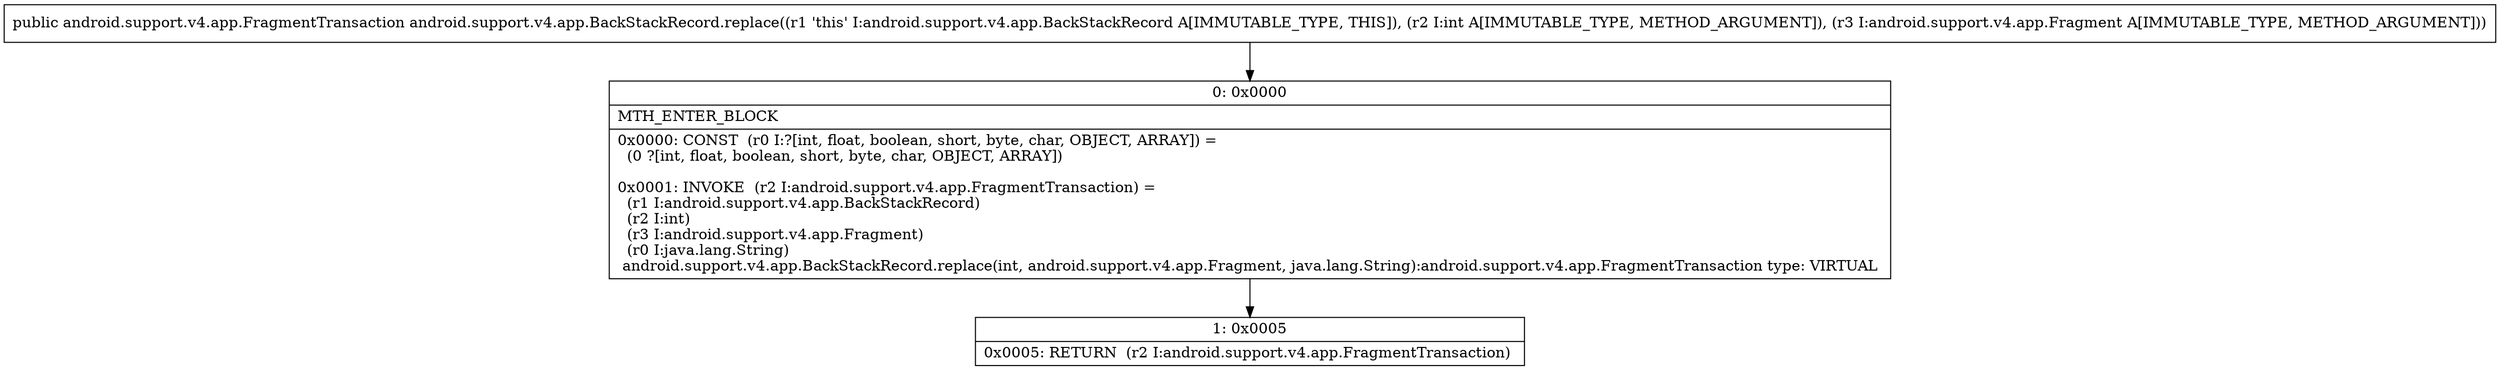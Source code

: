 digraph "CFG forandroid.support.v4.app.BackStackRecord.replace(ILandroid\/support\/v4\/app\/Fragment;)Landroid\/support\/v4\/app\/FragmentTransaction;" {
Node_0 [shape=record,label="{0\:\ 0x0000|MTH_ENTER_BLOCK\l|0x0000: CONST  (r0 I:?[int, float, boolean, short, byte, char, OBJECT, ARRAY]) = \l  (0 ?[int, float, boolean, short, byte, char, OBJECT, ARRAY])\l \l0x0001: INVOKE  (r2 I:android.support.v4.app.FragmentTransaction) = \l  (r1 I:android.support.v4.app.BackStackRecord)\l  (r2 I:int)\l  (r3 I:android.support.v4.app.Fragment)\l  (r0 I:java.lang.String)\l android.support.v4.app.BackStackRecord.replace(int, android.support.v4.app.Fragment, java.lang.String):android.support.v4.app.FragmentTransaction type: VIRTUAL \l}"];
Node_1 [shape=record,label="{1\:\ 0x0005|0x0005: RETURN  (r2 I:android.support.v4.app.FragmentTransaction) \l}"];
MethodNode[shape=record,label="{public android.support.v4.app.FragmentTransaction android.support.v4.app.BackStackRecord.replace((r1 'this' I:android.support.v4.app.BackStackRecord A[IMMUTABLE_TYPE, THIS]), (r2 I:int A[IMMUTABLE_TYPE, METHOD_ARGUMENT]), (r3 I:android.support.v4.app.Fragment A[IMMUTABLE_TYPE, METHOD_ARGUMENT])) }"];
MethodNode -> Node_0;
Node_0 -> Node_1;
}

